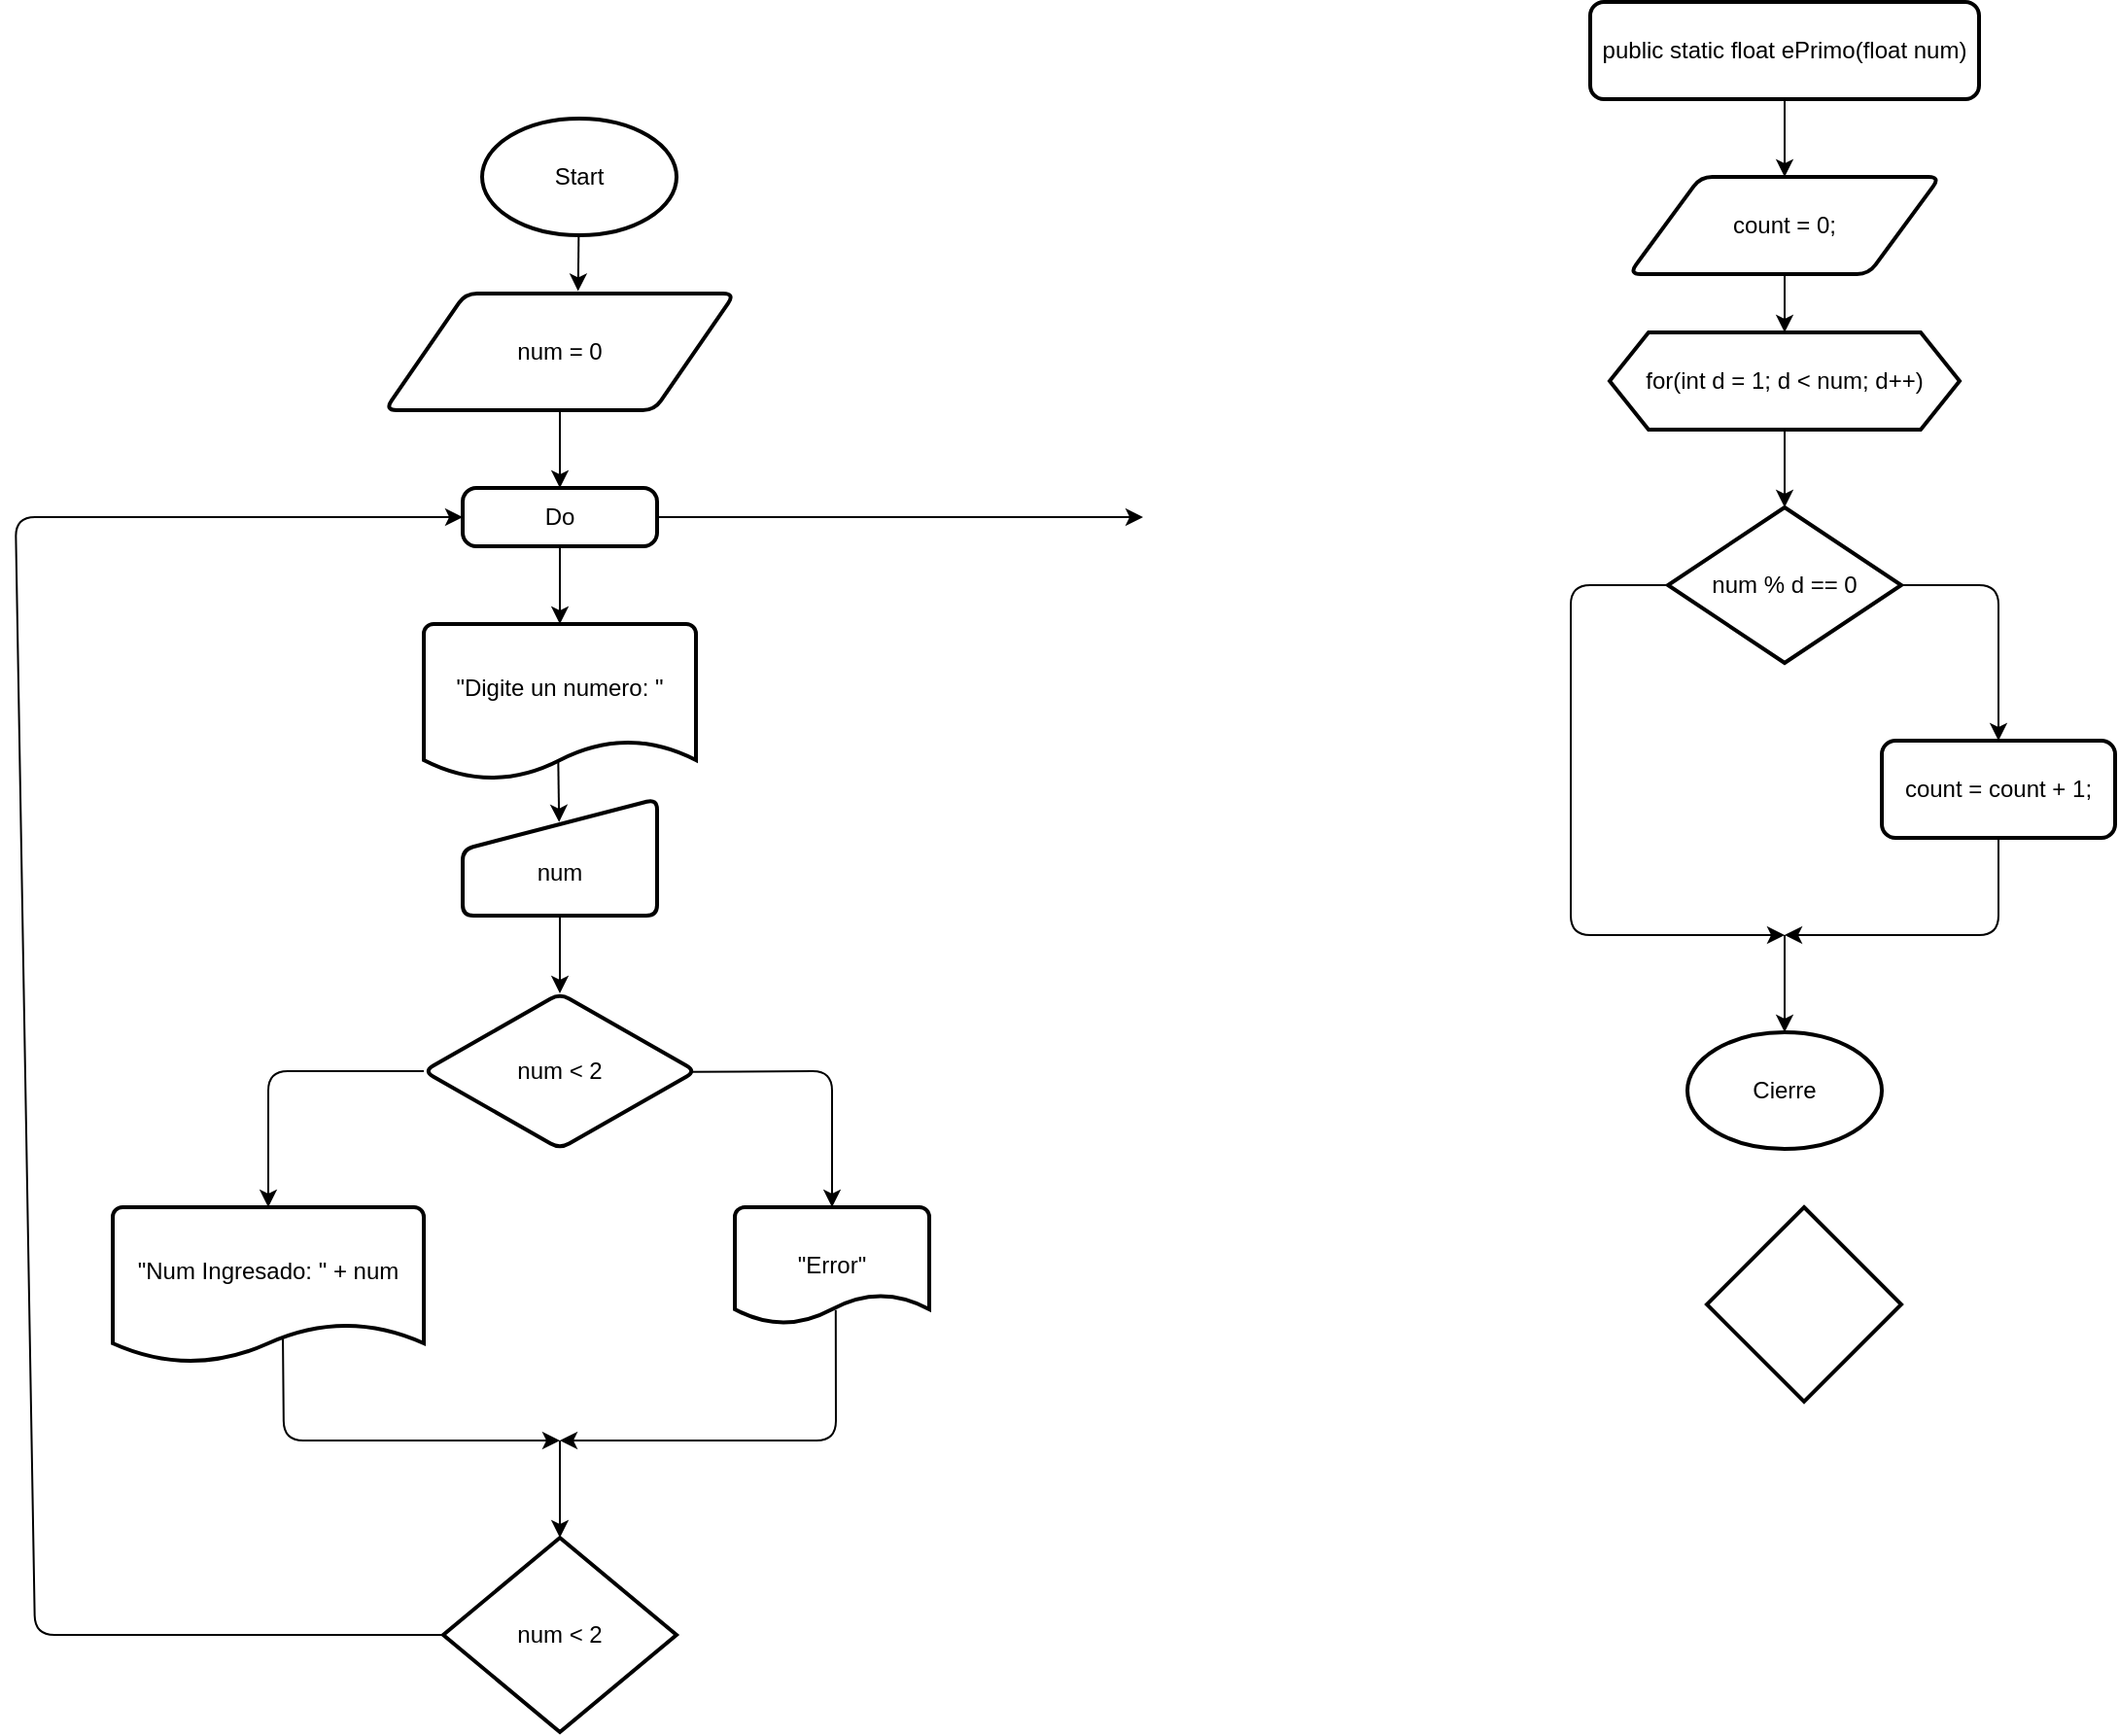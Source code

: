 <mxfile>
    <diagram id="1YrWOdeqcBVy9ykdTSkO" name="Page-1">
        <mxGraphModel dx="2310" dy="1859" grid="1" gridSize="10" guides="1" tooltips="1" connect="1" arrows="1" fold="1" page="1" pageScale="1" pageWidth="850" pageHeight="1100" math="0" shadow="0">
            <root>
                <mxCell id="0"/>
                <mxCell id="1" parent="0"/>
                <mxCell id="2" value="Start" style="strokeWidth=2;html=1;shape=mxgraph.flowchart.start_1;whiteSpace=wrap;" parent="1" vertex="1">
                    <mxGeometry x="80" y="30" width="100" height="60" as="geometry"/>
                </mxCell>
                <mxCell id="8" style="edgeStyle=none;html=1;" parent="1" source="22" target="7" edge="1">
                    <mxGeometry relative="1" as="geometry"/>
                </mxCell>
                <mxCell id="3" value="num = 0" style="shape=parallelogram;html=1;strokeWidth=2;perimeter=parallelogramPerimeter;whiteSpace=wrap;rounded=1;arcSize=12;size=0.23;" parent="1" vertex="1">
                    <mxGeometry x="30" y="120" width="180" height="60" as="geometry"/>
                </mxCell>
                <mxCell id="6" style="edgeStyle=none;html=1;entryX=0.552;entryY=-0.021;entryDx=0;entryDy=0;entryPerimeter=0;" parent="1" source="2" target="3" edge="1">
                    <mxGeometry relative="1" as="geometry"/>
                </mxCell>
                <mxCell id="7" value="&quot;Digite un numero: &quot;&lt;div&gt;&lt;br&gt;&lt;/div&gt;" style="strokeWidth=2;html=1;shape=mxgraph.flowchart.document2;whiteSpace=wrap;size=0.25;" parent="1" vertex="1">
                    <mxGeometry x="50" y="290" width="140" height="80" as="geometry"/>
                </mxCell>
                <mxCell id="13" value="" style="edgeStyle=none;html=1;" edge="1" parent="1" source="10" target="12">
                    <mxGeometry relative="1" as="geometry"/>
                </mxCell>
                <mxCell id="10" value="&lt;div&gt;&lt;br&gt;&lt;/div&gt;&lt;div&gt;num&lt;/div&gt;" style="html=1;strokeWidth=2;shape=manualInput;whiteSpace=wrap;rounded=1;size=26;arcSize=11;" parent="1" vertex="1">
                    <mxGeometry x="70" y="380" width="100" height="60" as="geometry"/>
                </mxCell>
                <mxCell id="11" value="" style="edgeStyle=none;orthogonalLoop=1;jettySize=auto;html=1;exitX=0.494;exitY=0.881;exitDx=0;exitDy=0;exitPerimeter=0;entryX=0.496;entryY=0.198;entryDx=0;entryDy=0;entryPerimeter=0;" parent="1" source="7" target="10" edge="1">
                    <mxGeometry width="100" relative="1" as="geometry">
                        <mxPoint x="80" y="380" as="sourcePoint"/>
                        <mxPoint x="180" y="380" as="targetPoint"/>
                        <Array as="points"/>
                    </mxGeometry>
                </mxCell>
                <mxCell id="14" style="edgeStyle=none;html=1;entryX=0.5;entryY=0;entryDx=0;entryDy=0;entryPerimeter=0;" edge="1" parent="1" source="12" target="16">
                    <mxGeometry relative="1" as="geometry">
                        <mxPoint x="-30" y="520" as="targetPoint"/>
                        <Array as="points">
                            <mxPoint x="-30" y="520"/>
                        </Array>
                    </mxGeometry>
                </mxCell>
                <mxCell id="15" style="edgeStyle=none;html=1;entryX=0.5;entryY=0;entryDx=0;entryDy=0;entryPerimeter=0;exitX=0.975;exitY=0.505;exitDx=0;exitDy=0;exitPerimeter=0;" edge="1" parent="1" source="12" target="17">
                    <mxGeometry relative="1" as="geometry">
                        <mxPoint x="270" y="520" as="targetPoint"/>
                        <Array as="points">
                            <mxPoint x="260" y="520"/>
                        </Array>
                    </mxGeometry>
                </mxCell>
                <mxCell id="12" value="num &amp;lt; 2" style="rhombus;whiteSpace=wrap;html=1;strokeWidth=2;rounded=1;arcSize=11;" vertex="1" parent="1">
                    <mxGeometry x="50" y="480" width="140" height="80" as="geometry"/>
                </mxCell>
                <mxCell id="18" style="edgeStyle=none;html=1;exitX=0.547;exitY=0.847;exitDx=0;exitDy=0;exitPerimeter=0;" edge="1" parent="1" source="16">
                    <mxGeometry relative="1" as="geometry">
                        <mxPoint x="120" y="710" as="targetPoint"/>
                        <Array as="points">
                            <mxPoint x="-22" y="710"/>
                        </Array>
                    </mxGeometry>
                </mxCell>
                <mxCell id="16" value="&quot;Num Ingresado: &quot; + num&lt;div&gt;&lt;br&gt;&lt;/div&gt;" style="strokeWidth=2;html=1;shape=mxgraph.flowchart.document2;whiteSpace=wrap;size=0.25;" vertex="1" parent="1">
                    <mxGeometry x="-110" y="590" width="160" height="80" as="geometry"/>
                </mxCell>
                <mxCell id="19" style="edgeStyle=none;html=1;exitX=0.519;exitY=0.881;exitDx=0;exitDy=0;exitPerimeter=0;" edge="1" parent="1" source="17">
                    <mxGeometry relative="1" as="geometry">
                        <mxPoint x="120" y="710" as="targetPoint"/>
                        <Array as="points">
                            <mxPoint x="262" y="710"/>
                        </Array>
                    </mxGeometry>
                </mxCell>
                <mxCell id="17" value="&quot;Error&quot;" style="strokeWidth=2;html=1;shape=mxgraph.flowchart.document2;whiteSpace=wrap;size=0.25;" vertex="1" parent="1">
                    <mxGeometry x="210" y="590" width="100" height="60" as="geometry"/>
                </mxCell>
                <mxCell id="20" value="" style="edgeStyle=none;orthogonalLoop=1;jettySize=auto;html=1;" edge="1" parent="1">
                    <mxGeometry width="100" relative="1" as="geometry">
                        <mxPoint x="120" y="710" as="sourcePoint"/>
                        <mxPoint x="120" y="760" as="targetPoint"/>
                        <Array as="points"/>
                    </mxGeometry>
                </mxCell>
                <mxCell id="21" value="" style="edgeStyle=none;html=1;" edge="1" parent="1" source="3" target="22">
                    <mxGeometry relative="1" as="geometry">
                        <mxPoint x="120" y="180" as="sourcePoint"/>
                        <mxPoint x="120" y="290" as="targetPoint"/>
                    </mxGeometry>
                </mxCell>
                <mxCell id="25" style="edgeStyle=none;html=1;" edge="1" parent="1" source="22">
                    <mxGeometry relative="1" as="geometry">
                        <mxPoint x="420" y="235" as="targetPoint"/>
                    </mxGeometry>
                </mxCell>
                <mxCell id="22" value="Do" style="rounded=1;whiteSpace=wrap;html=1;absoluteArcSize=1;arcSize=14;strokeWidth=2;" vertex="1" parent="1">
                    <mxGeometry x="70" y="220" width="100" height="30" as="geometry"/>
                </mxCell>
                <mxCell id="24" style="edgeStyle=none;html=1;" edge="1" parent="1" source="23" target="22">
                    <mxGeometry relative="1" as="geometry">
                        <Array as="points">
                            <mxPoint x="-150" y="810"/>
                            <mxPoint x="-160" y="235"/>
                        </Array>
                    </mxGeometry>
                </mxCell>
                <mxCell id="23" value="num &amp;lt; 2" style="strokeWidth=2;html=1;shape=mxgraph.flowchart.decision;whiteSpace=wrap;" vertex="1" parent="1">
                    <mxGeometry x="60" y="760" width="120" height="100" as="geometry"/>
                </mxCell>
                <mxCell id="29" style="edgeStyle=none;html=1;entryX=0.5;entryY=0;entryDx=0;entryDy=0;" edge="1" parent="1" source="26" target="27">
                    <mxGeometry relative="1" as="geometry"/>
                </mxCell>
                <mxCell id="26" value="public static float ePrimo(float num)" style="rounded=1;whiteSpace=wrap;html=1;absoluteArcSize=1;arcSize=14;strokeWidth=2;" vertex="1" parent="1">
                    <mxGeometry x="650" y="-30" width="200" height="50" as="geometry"/>
                </mxCell>
                <mxCell id="31" style="edgeStyle=none;html=1;entryX=0.5;entryY=0;entryDx=0;entryDy=0;" edge="1" parent="1" source="27" target="30">
                    <mxGeometry relative="1" as="geometry"/>
                </mxCell>
                <mxCell id="27" value="count = 0;" style="shape=parallelogram;html=1;strokeWidth=2;perimeter=parallelogramPerimeter;whiteSpace=wrap;rounded=1;arcSize=12;size=0.23;" vertex="1" parent="1">
                    <mxGeometry x="670" y="60" width="160" height="50" as="geometry"/>
                </mxCell>
                <mxCell id="33" value="" style="edgeStyle=none;html=1;" edge="1" parent="1" source="30" target="32">
                    <mxGeometry relative="1" as="geometry"/>
                </mxCell>
                <mxCell id="30" value="for(int d = 1; d &amp;lt; num; d++)" style="shape=hexagon;perimeter=hexagonPerimeter2;whiteSpace=wrap;html=1;fixedSize=1;rounded=0;strokeWidth=2;" vertex="1" parent="1">
                    <mxGeometry x="660" y="140" width="180" height="50" as="geometry"/>
                </mxCell>
                <mxCell id="34" style="edgeStyle=none;html=1;exitX=0;exitY=0.5;exitDx=0;exitDy=0;" edge="1" parent="1" source="32">
                    <mxGeometry relative="1" as="geometry">
                        <mxPoint x="750" y="450" as="targetPoint"/>
                        <Array as="points">
                            <mxPoint x="640" y="270"/>
                            <mxPoint x="640" y="450"/>
                        </Array>
                    </mxGeometry>
                </mxCell>
                <mxCell id="36" style="edgeStyle=none;html=1;entryX=0.5;entryY=0;entryDx=0;entryDy=0;exitX=1;exitY=0.5;exitDx=0;exitDy=0;" edge="1" parent="1" source="32" target="35">
                    <mxGeometry relative="1" as="geometry">
                        <Array as="points">
                            <mxPoint x="860" y="270"/>
                        </Array>
                    </mxGeometry>
                </mxCell>
                <mxCell id="32" value="num % d == 0" style="rhombus;whiteSpace=wrap;html=1;rounded=0;strokeWidth=2;" vertex="1" parent="1">
                    <mxGeometry x="690" y="230" width="120" height="80" as="geometry"/>
                </mxCell>
                <mxCell id="37" style="edgeStyle=none;html=1;" edge="1" parent="1" source="35">
                    <mxGeometry relative="1" as="geometry">
                        <mxPoint x="750" y="450" as="targetPoint"/>
                        <Array as="points">
                            <mxPoint x="860" y="450"/>
                        </Array>
                    </mxGeometry>
                </mxCell>
                <mxCell id="35" value="count = count + 1;" style="rounded=1;whiteSpace=wrap;html=1;absoluteArcSize=1;arcSize=14;strokeWidth=2;" vertex="1" parent="1">
                    <mxGeometry x="800" y="350" width="120" height="50" as="geometry"/>
                </mxCell>
                <mxCell id="38" value="" style="edgeStyle=none;orthogonalLoop=1;jettySize=auto;html=1;" edge="1" parent="1">
                    <mxGeometry width="100" relative="1" as="geometry">
                        <mxPoint x="750" y="450" as="sourcePoint"/>
                        <mxPoint x="750" y="500" as="targetPoint"/>
                        <Array as="points"/>
                    </mxGeometry>
                </mxCell>
                <mxCell id="39" value="Cierre" style="strokeWidth=2;html=1;shape=mxgraph.flowchart.start_1;whiteSpace=wrap;shadow=0;" vertex="1" parent="1">
                    <mxGeometry x="700" y="500" width="100" height="60" as="geometry"/>
                </mxCell>
                <mxCell id="40" value="" style="strokeWidth=2;html=1;shape=mxgraph.flowchart.decision;whiteSpace=wrap;" vertex="1" parent="1">
                    <mxGeometry x="710" y="590" width="100" height="100" as="geometry"/>
                </mxCell>
            </root>
        </mxGraphModel>
    </diagram>
</mxfile>